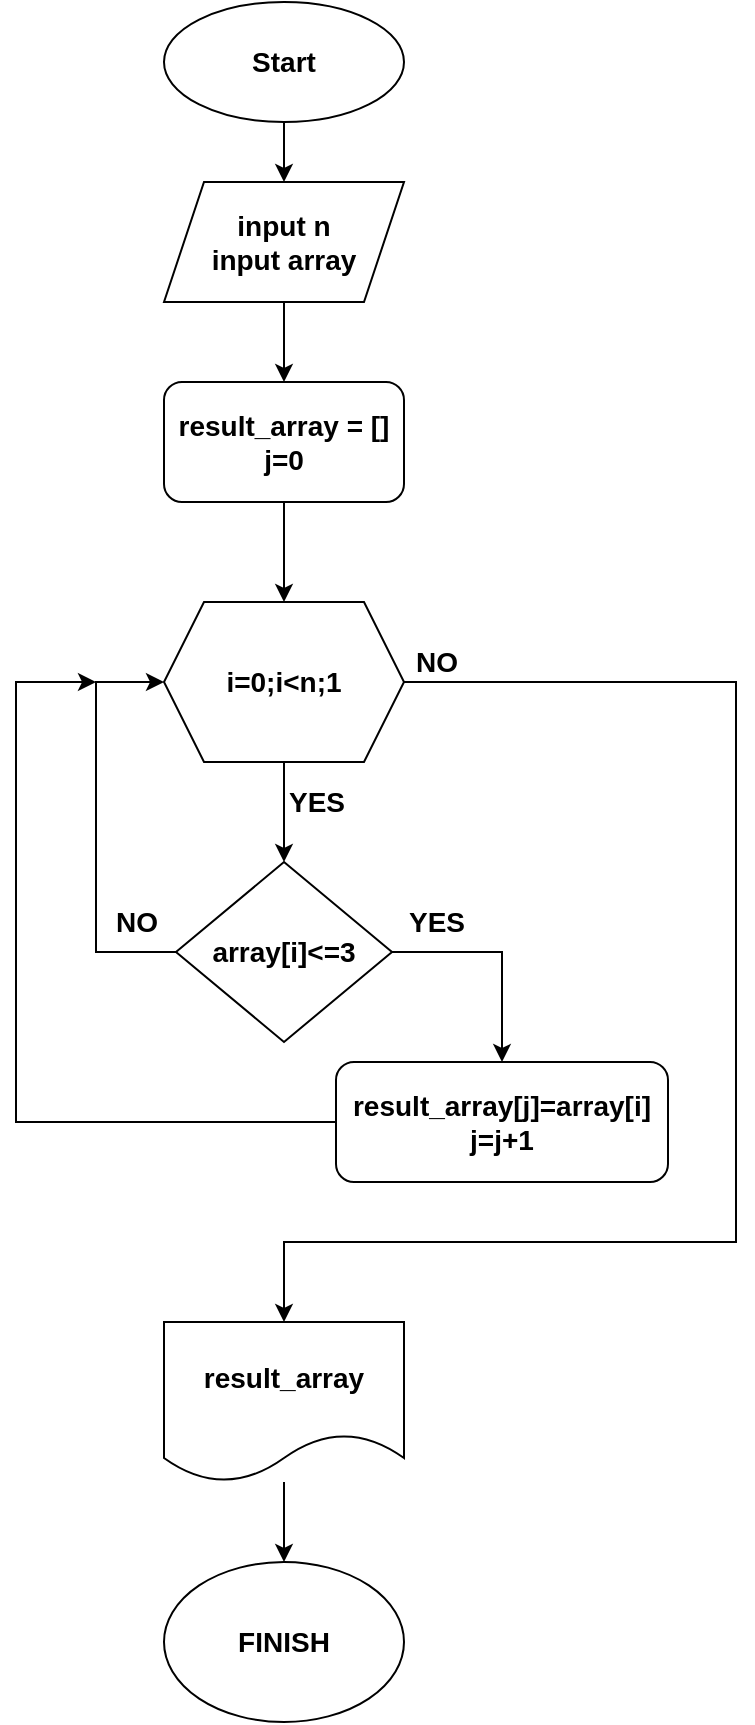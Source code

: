 <mxfile version="20.3.0" type="device"><diagram id="TIthY5d-QFy6E5rzv5pt" name="Страница 1"><mxGraphModel dx="1102" dy="865" grid="1" gridSize="10" guides="1" tooltips="1" connect="1" arrows="1" fold="1" page="1" pageScale="1" pageWidth="827" pageHeight="1169" math="0" shadow="0"><root><mxCell id="0"/><mxCell id="1" parent="0"/><mxCell id="nxBvJS_t3WCWux-dP2ON-2" style="edgeStyle=orthogonalEdgeStyle;rounded=0;orthogonalLoop=1;jettySize=auto;html=1;fontSize=14;" edge="1" parent="1" source="nxBvJS_t3WCWux-dP2ON-1"><mxGeometry relative="1" as="geometry"><mxPoint x="414" y="110" as="targetPoint"/></mxGeometry></mxCell><mxCell id="nxBvJS_t3WCWux-dP2ON-1" value="&lt;font style=&quot;font-size: 14px;&quot;&gt;&lt;b&gt;Start&lt;/b&gt;&lt;/font&gt;" style="ellipse;whiteSpace=wrap;html=1;" vertex="1" parent="1"><mxGeometry x="354" y="20" width="120" height="60" as="geometry"/></mxCell><mxCell id="nxBvJS_t3WCWux-dP2ON-18" style="edgeStyle=orthogonalEdgeStyle;rounded=0;orthogonalLoop=1;jettySize=auto;html=1;fontSize=14;" edge="1" parent="1" source="nxBvJS_t3WCWux-dP2ON-3" target="nxBvJS_t3WCWux-dP2ON-16"><mxGeometry relative="1" as="geometry"/></mxCell><mxCell id="nxBvJS_t3WCWux-dP2ON-3" value="&lt;b&gt;input n&lt;br&gt;input array&lt;/b&gt;" style="shape=parallelogram;perimeter=parallelogramPerimeter;whiteSpace=wrap;html=1;fixedSize=1;fontSize=14;" vertex="1" parent="1"><mxGeometry x="354" y="110" width="120" height="60" as="geometry"/></mxCell><mxCell id="nxBvJS_t3WCWux-dP2ON-20" style="edgeStyle=orthogonalEdgeStyle;rounded=0;orthogonalLoop=1;jettySize=auto;html=1;entryX=0.5;entryY=0;entryDx=0;entryDy=0;fontSize=14;" edge="1" parent="1" source="nxBvJS_t3WCWux-dP2ON-5" target="nxBvJS_t3WCWux-dP2ON-8"><mxGeometry relative="1" as="geometry"/></mxCell><mxCell id="nxBvJS_t3WCWux-dP2ON-35" style="edgeStyle=orthogonalEdgeStyle;rounded=0;orthogonalLoop=1;jettySize=auto;html=1;fontSize=14;entryX=0.5;entryY=0;entryDx=0;entryDy=0;" edge="1" parent="1" source="nxBvJS_t3WCWux-dP2ON-5" target="nxBvJS_t3WCWux-dP2ON-37"><mxGeometry relative="1" as="geometry"><mxPoint x="640" y="360" as="targetPoint"/><Array as="points"><mxPoint x="640" y="360"/><mxPoint x="640" y="640"/><mxPoint x="414" y="640"/></Array></mxGeometry></mxCell><mxCell id="nxBvJS_t3WCWux-dP2ON-5" value="&lt;b&gt;i=0;i&amp;lt;n;1&lt;/b&gt;" style="shape=hexagon;perimeter=hexagonPerimeter2;whiteSpace=wrap;html=1;fixedSize=1;fontSize=14;" vertex="1" parent="1"><mxGeometry x="354" y="320" width="120" height="80" as="geometry"/></mxCell><mxCell id="nxBvJS_t3WCWux-dP2ON-22" style="edgeStyle=orthogonalEdgeStyle;rounded=0;orthogonalLoop=1;jettySize=auto;html=1;entryX=0;entryY=0.5;entryDx=0;entryDy=0;fontSize=14;" edge="1" parent="1" source="nxBvJS_t3WCWux-dP2ON-8" target="nxBvJS_t3WCWux-dP2ON-5"><mxGeometry relative="1" as="geometry"><Array as="points"><mxPoint x="320" y="495"/><mxPoint x="320" y="360"/></Array></mxGeometry></mxCell><mxCell id="nxBvJS_t3WCWux-dP2ON-32" style="edgeStyle=orthogonalEdgeStyle;rounded=0;orthogonalLoop=1;jettySize=auto;html=1;entryX=0.5;entryY=0;entryDx=0;entryDy=0;fontSize=14;" edge="1" parent="1" source="nxBvJS_t3WCWux-dP2ON-8" target="nxBvJS_t3WCWux-dP2ON-26"><mxGeometry relative="1" as="geometry"><Array as="points"><mxPoint x="523" y="495"/></Array></mxGeometry></mxCell><mxCell id="nxBvJS_t3WCWux-dP2ON-8" value="&lt;b&gt;array[i]&amp;lt;=3&lt;/b&gt;" style="rhombus;whiteSpace=wrap;html=1;fontSize=14;" vertex="1" parent="1"><mxGeometry x="360" y="450" width="108" height="90" as="geometry"/></mxCell><mxCell id="nxBvJS_t3WCWux-dP2ON-19" style="edgeStyle=orthogonalEdgeStyle;rounded=0;orthogonalLoop=1;jettySize=auto;html=1;entryX=0.5;entryY=0;entryDx=0;entryDy=0;fontSize=14;" edge="1" parent="1" source="nxBvJS_t3WCWux-dP2ON-16" target="nxBvJS_t3WCWux-dP2ON-5"><mxGeometry relative="1" as="geometry"/></mxCell><mxCell id="nxBvJS_t3WCWux-dP2ON-16" value="&lt;b&gt;result_array = []&lt;br&gt;j=0&lt;/b&gt;" style="rounded=1;whiteSpace=wrap;html=1;fontSize=14;" vertex="1" parent="1"><mxGeometry x="354" y="210" width="120" height="60" as="geometry"/></mxCell><mxCell id="nxBvJS_t3WCWux-dP2ON-21" value="&lt;b&gt;YES&lt;/b&gt;" style="text;html=1;align=center;verticalAlign=middle;resizable=0;points=[];autosize=1;strokeColor=none;fillColor=none;fontSize=14;" vertex="1" parent="1"><mxGeometry x="405" y="405" width="50" height="30" as="geometry"/></mxCell><mxCell id="nxBvJS_t3WCWux-dP2ON-23" value="&lt;b&gt;NO&lt;/b&gt;" style="text;html=1;align=center;verticalAlign=middle;resizable=0;points=[];autosize=1;strokeColor=none;fillColor=none;fontSize=14;" vertex="1" parent="1"><mxGeometry x="320" y="465" width="40" height="30" as="geometry"/></mxCell><mxCell id="nxBvJS_t3WCWux-dP2ON-34" style="edgeStyle=orthogonalEdgeStyle;rounded=0;orthogonalLoop=1;jettySize=auto;html=1;fontSize=14;" edge="1" parent="1" source="nxBvJS_t3WCWux-dP2ON-26"><mxGeometry relative="1" as="geometry"><mxPoint x="320" y="360" as="targetPoint"/><Array as="points"><mxPoint x="280" y="580"/><mxPoint x="280" y="360"/></Array></mxGeometry></mxCell><mxCell id="nxBvJS_t3WCWux-dP2ON-26" value="&lt;b&gt;result_array[j]=array[i]&lt;br&gt;j=j+1&lt;br&gt;&lt;/b&gt;" style="rounded=1;whiteSpace=wrap;html=1;fontSize=14;" vertex="1" parent="1"><mxGeometry x="440" y="550" width="166" height="60" as="geometry"/></mxCell><mxCell id="nxBvJS_t3WCWux-dP2ON-33" value="&lt;b&gt;YES&lt;/b&gt;" style="text;html=1;align=center;verticalAlign=middle;resizable=0;points=[];autosize=1;strokeColor=none;fillColor=none;fontSize=14;" vertex="1" parent="1"><mxGeometry x="465" y="465" width="50" height="30" as="geometry"/></mxCell><mxCell id="nxBvJS_t3WCWux-dP2ON-36" value="&lt;b&gt;NO&lt;/b&gt;" style="text;html=1;align=center;verticalAlign=middle;resizable=0;points=[];autosize=1;strokeColor=none;fillColor=none;fontSize=14;" vertex="1" parent="1"><mxGeometry x="470" y="335" width="40" height="30" as="geometry"/></mxCell><mxCell id="nxBvJS_t3WCWux-dP2ON-38" style="edgeStyle=orthogonalEdgeStyle;rounded=0;orthogonalLoop=1;jettySize=auto;html=1;fontSize=14;" edge="1" parent="1" source="nxBvJS_t3WCWux-dP2ON-37"><mxGeometry relative="1" as="geometry"><mxPoint x="414" y="800" as="targetPoint"/></mxGeometry></mxCell><mxCell id="nxBvJS_t3WCWux-dP2ON-37" value="&lt;b&gt;result_array&lt;/b&gt;" style="shape=document;whiteSpace=wrap;html=1;boundedLbl=1;fontSize=14;" vertex="1" parent="1"><mxGeometry x="354" y="680" width="120" height="80" as="geometry"/></mxCell><mxCell id="nxBvJS_t3WCWux-dP2ON-39" value="&lt;b&gt;FINISH&lt;/b&gt;" style="ellipse;whiteSpace=wrap;html=1;fontSize=14;" vertex="1" parent="1"><mxGeometry x="354" y="800" width="120" height="80" as="geometry"/></mxCell></root></mxGraphModel></diagram></mxfile>